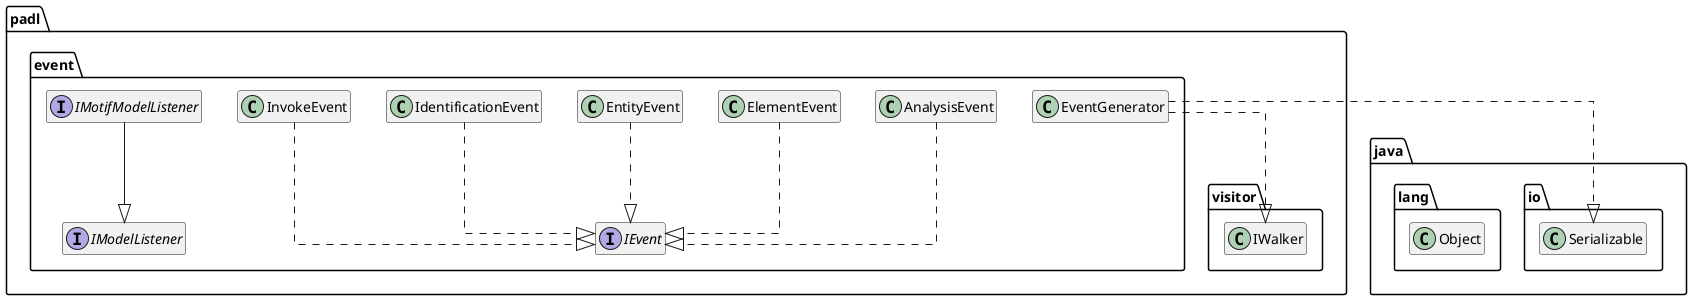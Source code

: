 @startuml test

hide empty members
skinparam linetype ortho

package java {
    package io {
        class Serializable {

        }
    }
    package lang {
        class Object {

        }
    }
}
package padl {
    package event {

        class AnalysisEvent {

        }

        class ElementEvent {

        }

        class EntityEvent {

        }

        class EventGenerator {

        }

        interface IEvent {

        }

        interface IModelListener {

        }

        interface IMotifModelListener {

        }

        class IdentificationEvent {

        }

        class InvokeEvent {

        }
    }
    package visitor {
        class IWalker {

        }
    }
}


AnalysisEvent ..^ IEvent

ElementEvent ..^ IEvent

EntityEvent ..^ IEvent

EventGenerator ..^ IWalker

EventGenerator ..^ Serializable


IMotifModelListener --^ IModelListener


IdentificationEvent ..^ IEvent

InvokeEvent ..^ IEvent

@enduml